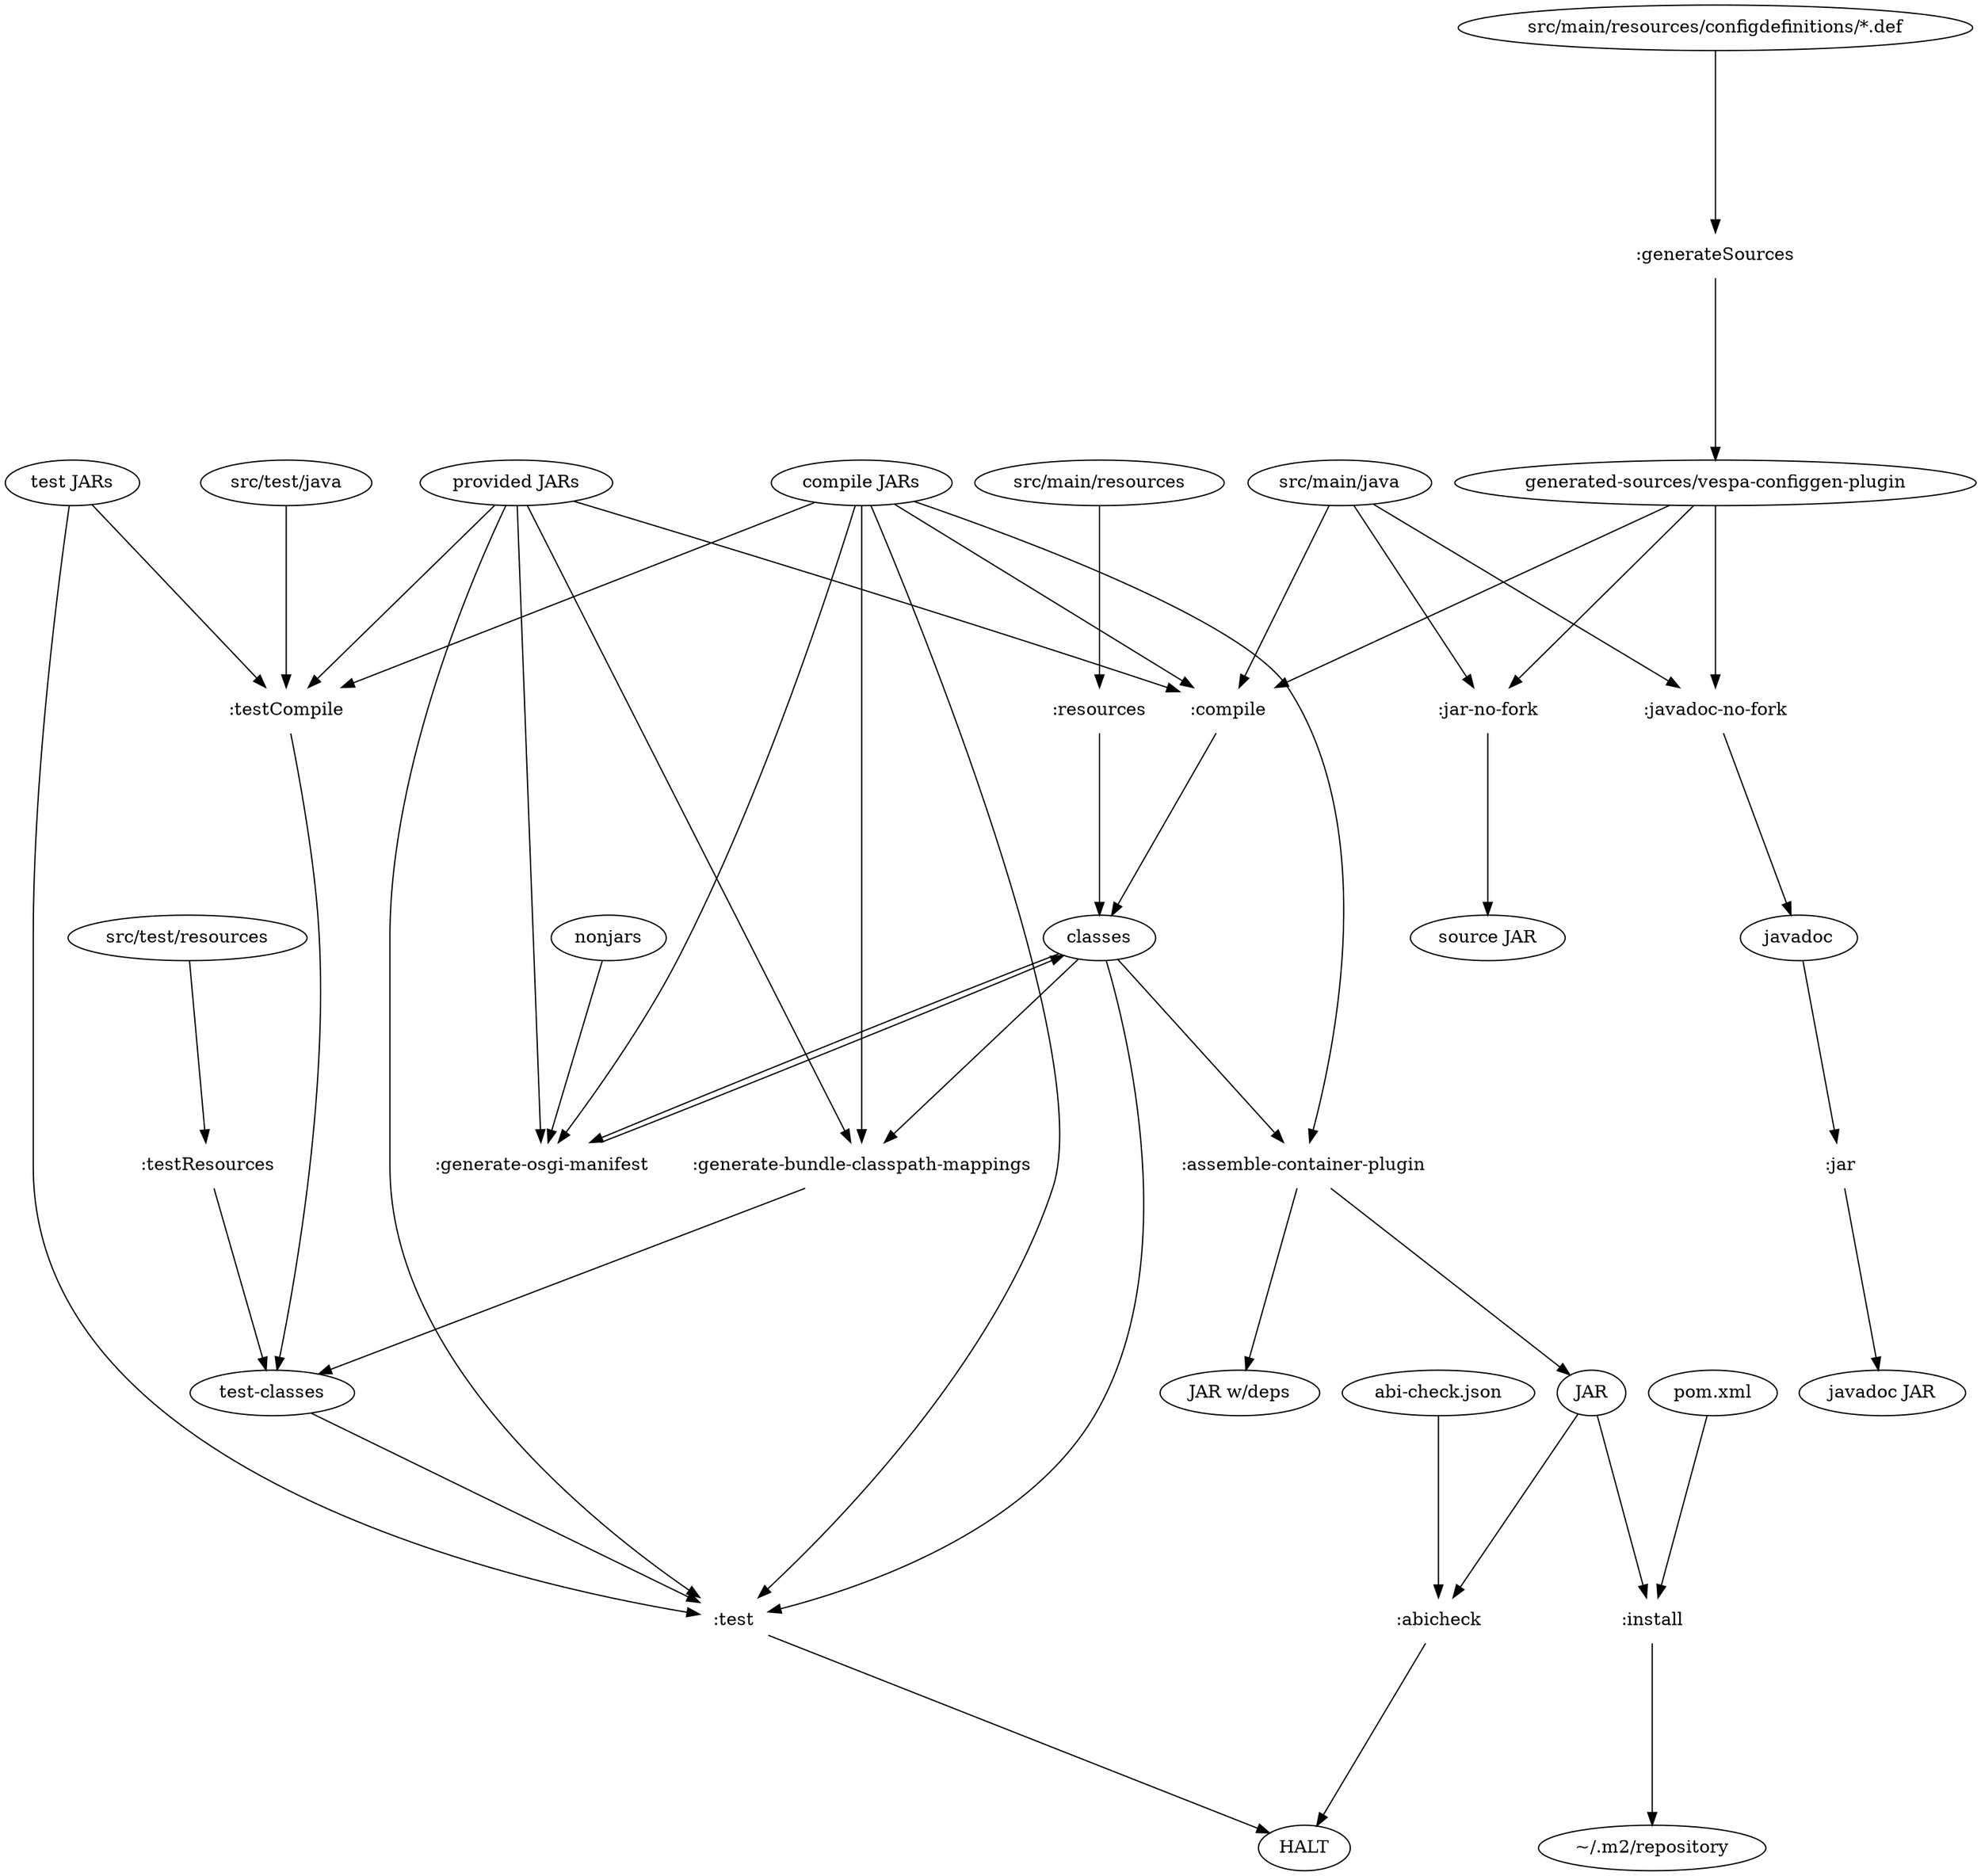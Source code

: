 digraph module {
  ranksep = 2

  # inputs/outputs
  def [label="src/main/resources/configdefinitions/*.def"]
  generated_sources [label="generated-sources/vespa-configgen-plugin"]
  src_main_java [label="src/main/java"]
  src_main_resources [label="src/main/resources"]
  src_test_java [label="src/test/java"]
  src_test_resources [label="src/test/resources"]
  compile_jars [label="compile JARs"]
  provided_jars [label="provided JARs"]
  test_jars [label="test JARs"]
  classes [label="classes"]
  test_classes [label="test-classes"]
  jar [label="JAR"]
  jar_wdeps [label="JAR w/deps"]
  jar_sources [label="source JAR"]
  site [label="javadoc"]
  jar_javadoc [label="javadoc JAR"]
  abi [label="abi-check.json"]
  pom [label="pom.xml"]
  repo [label="~/.m2/repository"]

  # processors
  abicheck [shape=plaintext,label=":abicheck"]
  assemble_container_plugin [shape=plaintext,label=":assemble-container-plugin"]
  compile [shape=plaintext,label=":compile"]
  generate_bundle_classpath_mappings [shape=plaintext,label=":generate-bundle-classpath-mappings"]
  generate_osgi_manifest [shape=plaintext,label=":generate-osgi-manifest"]
  generateSources [shape=plaintext,label=":generateSources"]
  install [shape=plaintext,label=":install"]
  gjar [shape=plaintext,label=":jar"]
  jar_no_fork [shape=plaintext,label=":jar-no-fork"]
  javadoc_no_fork [shape=plaintext,label=":javadoc-no-fork"]
  resources [shape=plaintext,label=":resources"]
  test [shape=plaintext,label=":test"]
  testCompile [shape=plaintext,label=":testCompile"]
  testResources [shape=plaintext,label=":testResources"]

  abi -> abicheck
  abicheck -> HALT
  assemble_container_plugin -> jar
  assemble_container_plugin -> jar_wdeps
  classes -> assemble_container_plugin
  classes -> generate_bundle_classpath_mappings
  classes -> generate_osgi_manifest
  classes -> test
  compile_jars -> assemble_container_plugin
  compile_jars -> compile
  compile_jars -> generate_bundle_classpath_mappings
  compile_jars -> generate_osgi_manifest
  compile_jars -> testCompile
  compile_jars -> test
  compile -> classes
  def -> generateSources
  generateSources -> generated_sources
  generate_bundle_classpath_mappings -> test_classes
  generate_osgi_manifest -> classes
  generated_sources -> compile
  generated_sources -> jar_no_fork
  generated_sources -> javadoc_no_fork
  gjar -> jar_javadoc
  install -> repo
  jar -> abicheck
  jar -> install
  jar_no_fork -> jar_sources
  javadoc_no_fork -> site
  nonjars -> generate_osgi_manifest
  pom -> install
  provided_jars -> compile
  provided_jars -> generate_bundle_classpath_mappings
  provided_jars -> generate_osgi_manifest
  provided_jars -> testCompile
  provided_jars -> test
  resources -> classes
  site -> gjar
  src_main_java -> compile
  src_main_java -> jar_no_fork
  src_main_java -> javadoc_no_fork
  src_main_resources -> resources
  src_test_java -> testCompile
  src_test_resources -> testResources
  test -> HALT
  testCompile -> test_classes
  testResources -> test_classes
  test_classes -> test
  test_jars -> testCompile
  test_jars -> test
}
